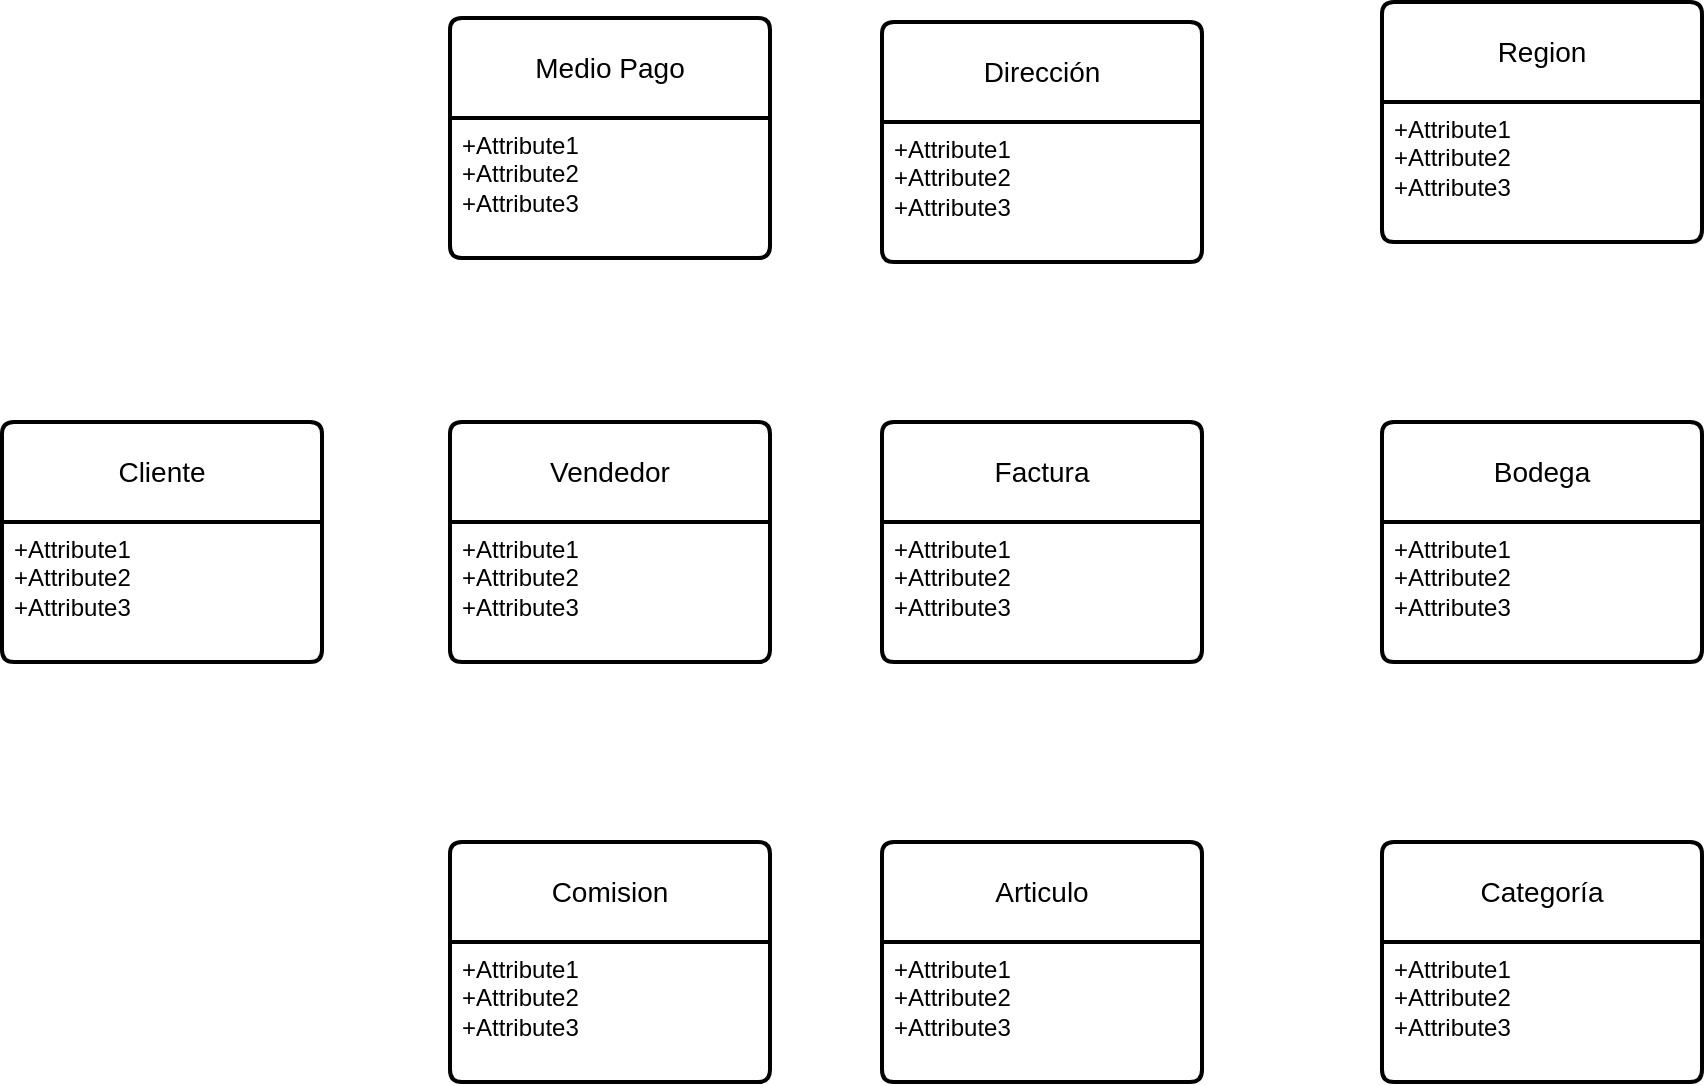 <mxfile version="24.2.2" type="github">
  <diagram name="Página-1" id="yB1KJGCh_KnU2NvS2O2H">
    <mxGraphModel dx="2150" dy="852" grid="1" gridSize="10" guides="1" tooltips="1" connect="1" arrows="1" fold="1" page="1" pageScale="1" pageWidth="827" pageHeight="1169" math="0" shadow="0">
      <root>
        <mxCell id="0" />
        <mxCell id="1" parent="0" />
        <mxCell id="mSD08hYnjIusSfvMoALT-1" value="Factura" style="swimlane;childLayout=stackLayout;horizontal=1;startSize=50;horizontalStack=0;rounded=1;fontSize=14;fontStyle=0;strokeWidth=2;resizeParent=0;resizeLast=1;shadow=0;dashed=0;align=center;arcSize=4;whiteSpace=wrap;html=1;" vertex="1" parent="1">
          <mxGeometry x="470" y="340" width="160" height="120" as="geometry" />
        </mxCell>
        <mxCell id="mSD08hYnjIusSfvMoALT-2" value="+Attribute1&#xa;+Attribute2&#xa;+Attribute3" style="align=left;strokeColor=none;fillColor=none;spacingLeft=4;fontSize=12;verticalAlign=top;resizable=0;rotatable=0;part=1;html=1;" vertex="1" parent="mSD08hYnjIusSfvMoALT-1">
          <mxGeometry y="50" width="160" height="70" as="geometry" />
        </mxCell>
        <mxCell id="mSD08hYnjIusSfvMoALT-3" value="Dirección" style="swimlane;childLayout=stackLayout;horizontal=1;startSize=50;horizontalStack=0;rounded=1;fontSize=14;fontStyle=0;strokeWidth=2;resizeParent=0;resizeLast=1;shadow=0;dashed=0;align=center;arcSize=4;whiteSpace=wrap;html=1;" vertex="1" parent="1">
          <mxGeometry x="470" y="140" width="160" height="120" as="geometry" />
        </mxCell>
        <mxCell id="mSD08hYnjIusSfvMoALT-4" value="+Attribute1&#xa;+Attribute2&#xa;+Attribute3" style="align=left;strokeColor=none;fillColor=none;spacingLeft=4;fontSize=12;verticalAlign=top;resizable=0;rotatable=0;part=1;html=1;" vertex="1" parent="mSD08hYnjIusSfvMoALT-3">
          <mxGeometry y="50" width="160" height="70" as="geometry" />
        </mxCell>
        <mxCell id="mSD08hYnjIusSfvMoALT-7" value="Articulo" style="swimlane;childLayout=stackLayout;horizontal=1;startSize=50;horizontalStack=0;rounded=1;fontSize=14;fontStyle=0;strokeWidth=2;resizeParent=0;resizeLast=1;shadow=0;dashed=0;align=center;arcSize=4;whiteSpace=wrap;html=1;" vertex="1" parent="1">
          <mxGeometry x="470" y="550" width="160" height="120" as="geometry" />
        </mxCell>
        <mxCell id="mSD08hYnjIusSfvMoALT-8" value="+Attribute1&#xa;+Attribute2&#xa;+Attribute3" style="align=left;strokeColor=none;fillColor=none;spacingLeft=4;fontSize=12;verticalAlign=top;resizable=0;rotatable=0;part=1;html=1;" vertex="1" parent="mSD08hYnjIusSfvMoALT-7">
          <mxGeometry y="50" width="160" height="70" as="geometry" />
        </mxCell>
        <mxCell id="mSD08hYnjIusSfvMoALT-9" value="Bodega" style="swimlane;childLayout=stackLayout;horizontal=1;startSize=50;horizontalStack=0;rounded=1;fontSize=14;fontStyle=0;strokeWidth=2;resizeParent=0;resizeLast=1;shadow=0;dashed=0;align=center;arcSize=4;whiteSpace=wrap;html=1;" vertex="1" parent="1">
          <mxGeometry x="720" y="340" width="160" height="120" as="geometry" />
        </mxCell>
        <mxCell id="mSD08hYnjIusSfvMoALT-10" value="+Attribute1&#xa;+Attribute2&#xa;+Attribute3" style="align=left;strokeColor=none;fillColor=none;spacingLeft=4;fontSize=12;verticalAlign=top;resizable=0;rotatable=0;part=1;html=1;" vertex="1" parent="mSD08hYnjIusSfvMoALT-9">
          <mxGeometry y="50" width="160" height="70" as="geometry" />
        </mxCell>
        <mxCell id="mSD08hYnjIusSfvMoALT-11" value="Region" style="swimlane;childLayout=stackLayout;horizontal=1;startSize=50;horizontalStack=0;rounded=1;fontSize=14;fontStyle=0;strokeWidth=2;resizeParent=0;resizeLast=1;shadow=0;dashed=0;align=center;arcSize=4;whiteSpace=wrap;html=1;" vertex="1" parent="1">
          <mxGeometry x="720" y="130" width="160" height="120" as="geometry" />
        </mxCell>
        <mxCell id="mSD08hYnjIusSfvMoALT-12" value="+Attribute1&#xa;+Attribute2&#xa;+Attribute3" style="align=left;strokeColor=none;fillColor=none;spacingLeft=4;fontSize=12;verticalAlign=top;resizable=0;rotatable=0;part=1;html=1;" vertex="1" parent="mSD08hYnjIusSfvMoALT-11">
          <mxGeometry y="50" width="160" height="70" as="geometry" />
        </mxCell>
        <mxCell id="mSD08hYnjIusSfvMoALT-13" value="Categoría" style="swimlane;childLayout=stackLayout;horizontal=1;startSize=50;horizontalStack=0;rounded=1;fontSize=14;fontStyle=0;strokeWidth=2;resizeParent=0;resizeLast=1;shadow=0;dashed=0;align=center;arcSize=4;whiteSpace=wrap;html=1;" vertex="1" parent="1">
          <mxGeometry x="720" y="550" width="160" height="120" as="geometry" />
        </mxCell>
        <mxCell id="mSD08hYnjIusSfvMoALT-14" value="+Attribute1&#xa;+Attribute2&#xa;+Attribute3" style="align=left;strokeColor=none;fillColor=none;spacingLeft=4;fontSize=12;verticalAlign=top;resizable=0;rotatable=0;part=1;html=1;" vertex="1" parent="mSD08hYnjIusSfvMoALT-13">
          <mxGeometry y="50" width="160" height="70" as="geometry" />
        </mxCell>
        <mxCell id="mSD08hYnjIusSfvMoALT-15" value="Comision" style="swimlane;childLayout=stackLayout;horizontal=1;startSize=50;horizontalStack=0;rounded=1;fontSize=14;fontStyle=0;strokeWidth=2;resizeParent=0;resizeLast=1;shadow=0;dashed=0;align=center;arcSize=4;whiteSpace=wrap;html=1;" vertex="1" parent="1">
          <mxGeometry x="254" y="550" width="160" height="120" as="geometry" />
        </mxCell>
        <mxCell id="mSD08hYnjIusSfvMoALT-16" value="+Attribute1&#xa;+Attribute2&#xa;+Attribute3" style="align=left;strokeColor=none;fillColor=none;spacingLeft=4;fontSize=12;verticalAlign=top;resizable=0;rotatable=0;part=1;html=1;" vertex="1" parent="mSD08hYnjIusSfvMoALT-15">
          <mxGeometry y="50" width="160" height="70" as="geometry" />
        </mxCell>
        <mxCell id="mSD08hYnjIusSfvMoALT-18" value="Vendedor" style="swimlane;childLayout=stackLayout;horizontal=1;startSize=50;horizontalStack=0;rounded=1;fontSize=14;fontStyle=0;strokeWidth=2;resizeParent=0;resizeLast=1;shadow=0;dashed=0;align=center;arcSize=4;whiteSpace=wrap;html=1;" vertex="1" parent="1">
          <mxGeometry x="254" y="340" width="160" height="120" as="geometry" />
        </mxCell>
        <mxCell id="mSD08hYnjIusSfvMoALT-19" value="+Attribute1&#xa;+Attribute2&#xa;+Attribute3" style="align=left;strokeColor=none;fillColor=none;spacingLeft=4;fontSize=12;verticalAlign=top;resizable=0;rotatable=0;part=1;html=1;" vertex="1" parent="mSD08hYnjIusSfvMoALT-18">
          <mxGeometry y="50" width="160" height="70" as="geometry" />
        </mxCell>
        <mxCell id="mSD08hYnjIusSfvMoALT-20" value="Medio Pago" style="swimlane;childLayout=stackLayout;horizontal=1;startSize=50;horizontalStack=0;rounded=1;fontSize=14;fontStyle=0;strokeWidth=2;resizeParent=0;resizeLast=1;shadow=0;dashed=0;align=center;arcSize=4;whiteSpace=wrap;html=1;" vertex="1" parent="1">
          <mxGeometry x="254" y="138" width="160" height="120" as="geometry" />
        </mxCell>
        <mxCell id="mSD08hYnjIusSfvMoALT-21" value="+Attribute1&#xa;+Attribute2&#xa;+Attribute3" style="align=left;strokeColor=none;fillColor=none;spacingLeft=4;fontSize=12;verticalAlign=top;resizable=0;rotatable=0;part=1;html=1;" vertex="1" parent="mSD08hYnjIusSfvMoALT-20">
          <mxGeometry y="50" width="160" height="70" as="geometry" />
        </mxCell>
        <mxCell id="mSD08hYnjIusSfvMoALT-22" value="Cliente" style="swimlane;childLayout=stackLayout;horizontal=1;startSize=50;horizontalStack=0;rounded=1;fontSize=14;fontStyle=0;strokeWidth=2;resizeParent=0;resizeLast=1;shadow=0;dashed=0;align=center;arcSize=4;whiteSpace=wrap;html=1;" vertex="1" parent="1">
          <mxGeometry x="30" y="340" width="160" height="120" as="geometry" />
        </mxCell>
        <mxCell id="mSD08hYnjIusSfvMoALT-23" value="+Attribute1&#xa;+Attribute2&#xa;+Attribute3" style="align=left;strokeColor=none;fillColor=none;spacingLeft=4;fontSize=12;verticalAlign=top;resizable=0;rotatable=0;part=1;html=1;" vertex="1" parent="mSD08hYnjIusSfvMoALT-22">
          <mxGeometry y="50" width="160" height="70" as="geometry" />
        </mxCell>
      </root>
    </mxGraphModel>
  </diagram>
</mxfile>
